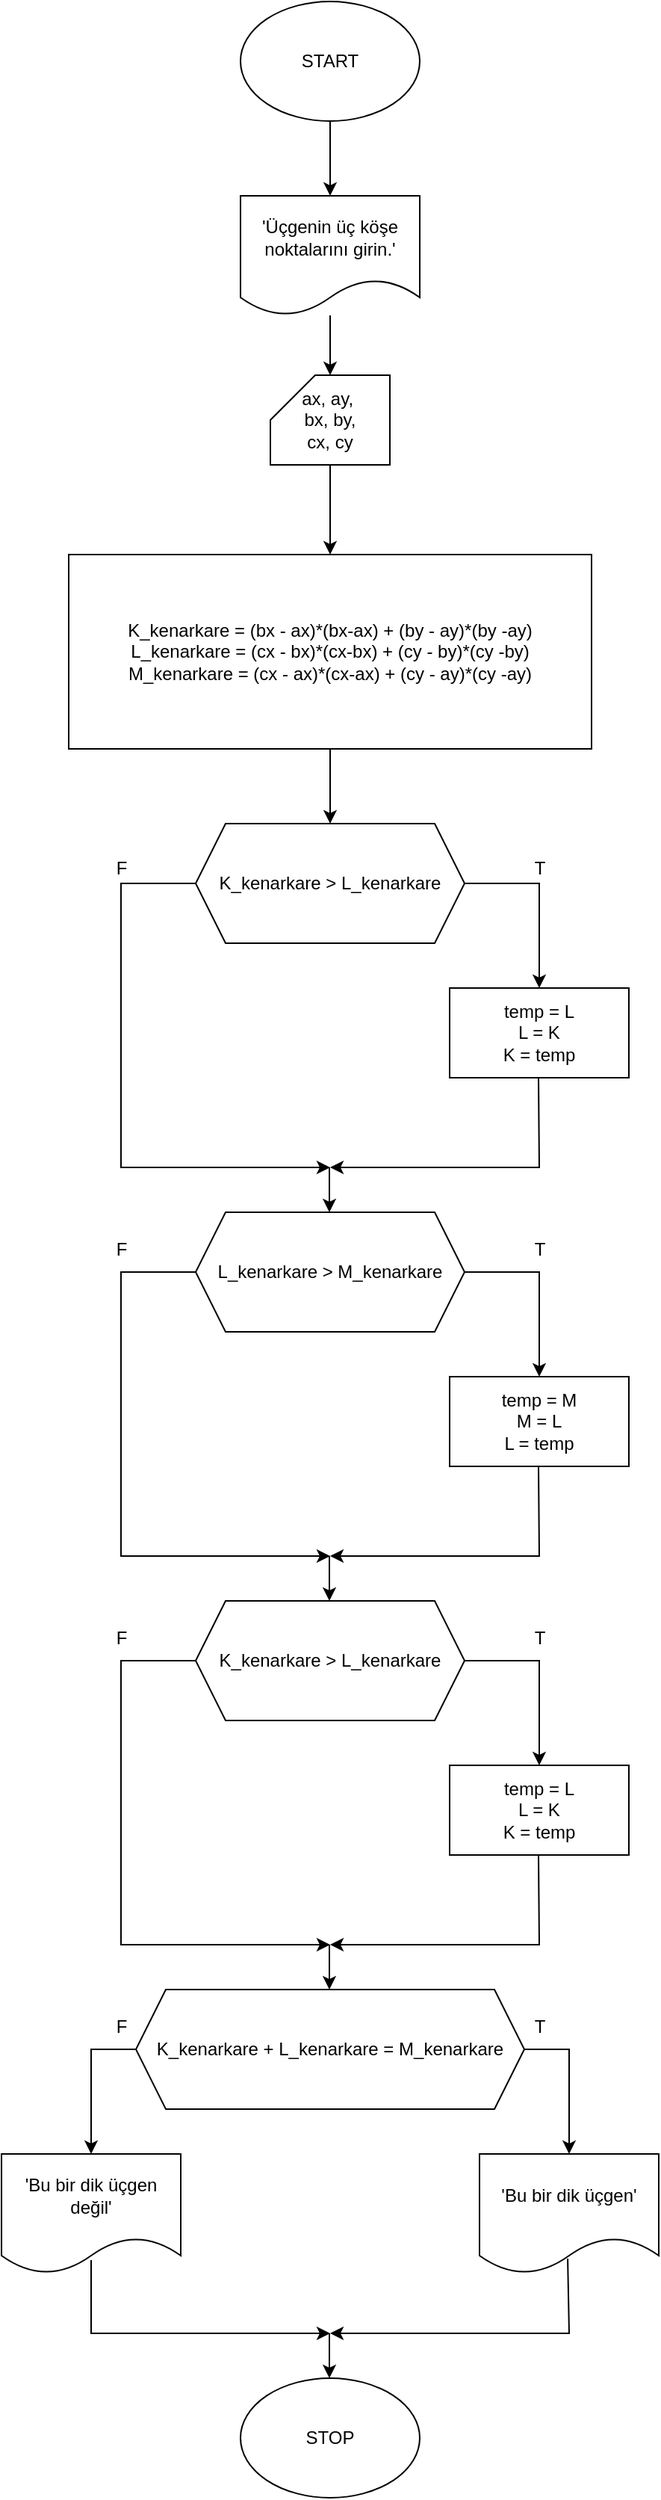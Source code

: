 <mxfile version="24.8.4">
  <diagram name="Sayfa -1" id="Qmo8c-_sBwXkGCvEZV47">
    <mxGraphModel dx="794" dy="494" grid="1" gridSize="10" guides="1" tooltips="1" connect="1" arrows="1" fold="1" page="1" pageScale="1" pageWidth="827" pageHeight="1169" math="0" shadow="0">
      <root>
        <mxCell id="0" />
        <mxCell id="1" parent="0" />
        <mxCell id="X72S2jsAQp75nGiJENON-3" value="" style="edgeStyle=orthogonalEdgeStyle;rounded=0;orthogonalLoop=1;jettySize=auto;html=1;" parent="1" source="X72S2jsAQp75nGiJENON-1" target="X72S2jsAQp75nGiJENON-2" edge="1">
          <mxGeometry relative="1" as="geometry" />
        </mxCell>
        <mxCell id="X72S2jsAQp75nGiJENON-1" value="&lt;div&gt;START&lt;/div&gt;" style="ellipse;whiteSpace=wrap;html=1;" parent="1" vertex="1">
          <mxGeometry x="380" y="20" width="120" height="80" as="geometry" />
        </mxCell>
        <mxCell id="X72S2jsAQp75nGiJENON-5" value="" style="edgeStyle=orthogonalEdgeStyle;rounded=0;orthogonalLoop=1;jettySize=auto;html=1;" parent="1" source="X72S2jsAQp75nGiJENON-2" target="X72S2jsAQp75nGiJENON-4" edge="1">
          <mxGeometry relative="1" as="geometry" />
        </mxCell>
        <mxCell id="X72S2jsAQp75nGiJENON-2" value="&#39;Üçgenin üç köşe noktalarını girin.&#39;" style="shape=document;whiteSpace=wrap;html=1;boundedLbl=1;" parent="1" vertex="1">
          <mxGeometry x="380" y="150" width="120" height="80" as="geometry" />
        </mxCell>
        <mxCell id="X72S2jsAQp75nGiJENON-7" value="" style="edgeStyle=orthogonalEdgeStyle;rounded=0;orthogonalLoop=1;jettySize=auto;html=1;" parent="1" source="X72S2jsAQp75nGiJENON-4" target="X72S2jsAQp75nGiJENON-6" edge="1">
          <mxGeometry relative="1" as="geometry" />
        </mxCell>
        <mxCell id="X72S2jsAQp75nGiJENON-4" value="&lt;div&gt;ax, ay,&amp;nbsp;&lt;/div&gt;&lt;div&gt;bx, by,&lt;/div&gt;&lt;div&gt;cx, cy&lt;br&gt;&lt;/div&gt;" style="shape=card;whiteSpace=wrap;html=1;" parent="1" vertex="1">
          <mxGeometry x="400" y="270" width="80" height="60" as="geometry" />
        </mxCell>
        <mxCell id="X72S2jsAQp75nGiJENON-9" value="" style="edgeStyle=orthogonalEdgeStyle;rounded=0;orthogonalLoop=1;jettySize=auto;html=1;" parent="1" source="X72S2jsAQp75nGiJENON-6" target="X72S2jsAQp75nGiJENON-8" edge="1">
          <mxGeometry relative="1" as="geometry" />
        </mxCell>
        <mxCell id="X72S2jsAQp75nGiJENON-6" value="&lt;div&gt;K_kenarkare = (bx - ax)*(bx-ax) + (by - ay)*(by -ay)&lt;/div&gt;&lt;div&gt;L_kenarkare = (cx - bx)*(cx-bx) + (cy - by)*(cy -by)&lt;/div&gt;&lt;div&gt;M_kenarkare = (cx - ax)*(cx-ax) + (cy - ay)*(cy -ay)&lt;/div&gt;" style="rounded=0;whiteSpace=wrap;html=1;" parent="1" vertex="1">
          <mxGeometry x="265" y="390" width="350" height="130" as="geometry" />
        </mxCell>
        <mxCell id="X72S2jsAQp75nGiJENON-10" value="" style="endArrow=classic;html=1;rounded=0;entryX=0.5;entryY=0;entryDx=0;entryDy=0;" parent="1" target="X72S2jsAQp75nGiJENON-11" edge="1">
          <mxGeometry width="50" height="50" relative="1" as="geometry">
            <mxPoint x="530" y="610" as="sourcePoint" />
            <mxPoint x="580" y="670" as="targetPoint" />
            <Array as="points">
              <mxPoint x="580" y="610" />
            </Array>
          </mxGeometry>
        </mxCell>
        <mxCell id="X72S2jsAQp75nGiJENON-11" value="&lt;div&gt;temp = L&lt;/div&gt;&lt;div&gt;L = K&lt;/div&gt;&lt;div&gt;K = temp&lt;br&gt;&lt;/div&gt;" style="rounded=0;whiteSpace=wrap;html=1;" parent="1" vertex="1">
          <mxGeometry x="520" y="680" width="120" height="60" as="geometry" />
        </mxCell>
        <mxCell id="X72S2jsAQp75nGiJENON-13" value="" style="endArrow=classic;html=1;rounded=0;" parent="1" edge="1">
          <mxGeometry width="50" height="50" relative="1" as="geometry">
            <mxPoint x="350" y="610" as="sourcePoint" />
            <mxPoint x="440" y="800" as="targetPoint" />
            <Array as="points">
              <mxPoint x="300" y="610" />
              <mxPoint x="300" y="800" />
            </Array>
          </mxGeometry>
        </mxCell>
        <mxCell id="X72S2jsAQp75nGiJENON-14" value="" style="endArrow=classic;html=1;rounded=0;" parent="1" target="X72S2jsAQp75nGiJENON-8" edge="1">
          <mxGeometry width="50" height="50" relative="1" as="geometry">
            <mxPoint x="370" y="640" as="sourcePoint" />
            <mxPoint x="420" y="590" as="targetPoint" />
          </mxGeometry>
        </mxCell>
        <mxCell id="X72S2jsAQp75nGiJENON-8" value="K_kenarkare &amp;gt; L_kenarkare" style="shape=hexagon;perimeter=hexagonPerimeter2;whiteSpace=wrap;html=1;fixedSize=1;" parent="1" vertex="1">
          <mxGeometry x="350" y="570" width="180" height="80" as="geometry" />
        </mxCell>
        <mxCell id="X72S2jsAQp75nGiJENON-15" value="" style="endArrow=classic;html=1;rounded=0;" parent="1" edge="1">
          <mxGeometry width="50" height="50" relative="1" as="geometry">
            <mxPoint x="579.5" y="740" as="sourcePoint" />
            <mxPoint x="440" y="800" as="targetPoint" />
            <Array as="points">
              <mxPoint x="580" y="800" />
            </Array>
          </mxGeometry>
        </mxCell>
        <mxCell id="X72S2jsAQp75nGiJENON-17" value="" style="endArrow=classic;html=1;rounded=0;" parent="1" edge="1">
          <mxGeometry width="50" height="50" relative="1" as="geometry">
            <mxPoint x="439.5" y="800" as="sourcePoint" />
            <mxPoint x="439.5" y="830" as="targetPoint" />
          </mxGeometry>
        </mxCell>
        <mxCell id="X72S2jsAQp75nGiJENON-18" value="" style="endArrow=classic;html=1;rounded=0;entryX=0.5;entryY=0;entryDx=0;entryDy=0;" parent="1" target="X72S2jsAQp75nGiJENON-19" edge="1">
          <mxGeometry width="50" height="50" relative="1" as="geometry">
            <mxPoint x="530" y="870" as="sourcePoint" />
            <mxPoint x="580" y="930" as="targetPoint" />
            <Array as="points">
              <mxPoint x="580" y="870" />
            </Array>
          </mxGeometry>
        </mxCell>
        <mxCell id="X72S2jsAQp75nGiJENON-19" value="&lt;div&gt;temp = M&lt;br&gt;&lt;/div&gt;&lt;div&gt;M = L&lt;br&gt;&lt;/div&gt;&lt;div&gt;L = temp&lt;br&gt;&lt;/div&gt;" style="rounded=0;whiteSpace=wrap;html=1;" parent="1" vertex="1">
          <mxGeometry x="520" y="940" width="120" height="60" as="geometry" />
        </mxCell>
        <mxCell id="X72S2jsAQp75nGiJENON-20" value="" style="endArrow=classic;html=1;rounded=0;" parent="1" edge="1">
          <mxGeometry width="50" height="50" relative="1" as="geometry">
            <mxPoint x="350" y="870" as="sourcePoint" />
            <mxPoint x="440" y="1060" as="targetPoint" />
            <Array as="points">
              <mxPoint x="300" y="870" />
              <mxPoint x="300" y="1060" />
            </Array>
          </mxGeometry>
        </mxCell>
        <mxCell id="X72S2jsAQp75nGiJENON-21" value="" style="endArrow=classic;html=1;rounded=0;" parent="1" target="X72S2jsAQp75nGiJENON-22" edge="1">
          <mxGeometry width="50" height="50" relative="1" as="geometry">
            <mxPoint x="370" y="900" as="sourcePoint" />
            <mxPoint x="420" y="850" as="targetPoint" />
          </mxGeometry>
        </mxCell>
        <mxCell id="X72S2jsAQp75nGiJENON-22" value="L_kenarkare &amp;gt; M_kenarkare" style="shape=hexagon;perimeter=hexagonPerimeter2;whiteSpace=wrap;html=1;fixedSize=1;" parent="1" vertex="1">
          <mxGeometry x="350" y="830" width="180" height="80" as="geometry" />
        </mxCell>
        <mxCell id="X72S2jsAQp75nGiJENON-23" value="" style="endArrow=classic;html=1;rounded=0;" parent="1" edge="1">
          <mxGeometry width="50" height="50" relative="1" as="geometry">
            <mxPoint x="579.5" y="1000" as="sourcePoint" />
            <mxPoint x="440" y="1060" as="targetPoint" />
            <Array as="points">
              <mxPoint x="580" y="1060" />
            </Array>
          </mxGeometry>
        </mxCell>
        <mxCell id="X72S2jsAQp75nGiJENON-24" value="" style="endArrow=classic;html=1;rounded=0;" parent="1" edge="1">
          <mxGeometry width="50" height="50" relative="1" as="geometry">
            <mxPoint x="439.5" y="1060" as="sourcePoint" />
            <mxPoint x="439.5" y="1090" as="targetPoint" />
          </mxGeometry>
        </mxCell>
        <mxCell id="X72S2jsAQp75nGiJENON-25" value="" style="endArrow=classic;html=1;rounded=0;entryX=0.5;entryY=0;entryDx=0;entryDy=0;" parent="1" target="X72S2jsAQp75nGiJENON-26" edge="1">
          <mxGeometry width="50" height="50" relative="1" as="geometry">
            <mxPoint x="530" y="1130" as="sourcePoint" />
            <mxPoint x="580" y="1190" as="targetPoint" />
            <Array as="points">
              <mxPoint x="580" y="1130" />
            </Array>
          </mxGeometry>
        </mxCell>
        <mxCell id="X72S2jsAQp75nGiJENON-26" value="&lt;div&gt;temp = L&lt;/div&gt;&lt;div&gt;L = K&lt;/div&gt;&lt;div&gt;K = temp&lt;br&gt;&lt;/div&gt;" style="rounded=0;whiteSpace=wrap;html=1;" parent="1" vertex="1">
          <mxGeometry x="520" y="1200" width="120" height="60" as="geometry" />
        </mxCell>
        <mxCell id="X72S2jsAQp75nGiJENON-27" value="" style="endArrow=classic;html=1;rounded=0;" parent="1" edge="1">
          <mxGeometry width="50" height="50" relative="1" as="geometry">
            <mxPoint x="350" y="1130" as="sourcePoint" />
            <mxPoint x="440" y="1320" as="targetPoint" />
            <Array as="points">
              <mxPoint x="300" y="1130" />
              <mxPoint x="300" y="1320" />
            </Array>
          </mxGeometry>
        </mxCell>
        <mxCell id="X72S2jsAQp75nGiJENON-28" value="" style="endArrow=classic;html=1;rounded=0;" parent="1" target="X72S2jsAQp75nGiJENON-29" edge="1">
          <mxGeometry width="50" height="50" relative="1" as="geometry">
            <mxPoint x="370" y="1160" as="sourcePoint" />
            <mxPoint x="420" y="1110" as="targetPoint" />
          </mxGeometry>
        </mxCell>
        <mxCell id="X72S2jsAQp75nGiJENON-29" value="K_kenarkare &amp;gt; L_kenarkare" style="shape=hexagon;perimeter=hexagonPerimeter2;whiteSpace=wrap;html=1;fixedSize=1;" parent="1" vertex="1">
          <mxGeometry x="350" y="1090" width="180" height="80" as="geometry" />
        </mxCell>
        <mxCell id="X72S2jsAQp75nGiJENON-30" value="" style="endArrow=classic;html=1;rounded=0;" parent="1" edge="1">
          <mxGeometry width="50" height="50" relative="1" as="geometry">
            <mxPoint x="579.5" y="1260" as="sourcePoint" />
            <mxPoint x="440" y="1320" as="targetPoint" />
            <Array as="points">
              <mxPoint x="580" y="1320" />
            </Array>
          </mxGeometry>
        </mxCell>
        <mxCell id="X72S2jsAQp75nGiJENON-31" value="" style="endArrow=classic;html=1;rounded=0;" parent="1" edge="1">
          <mxGeometry width="50" height="50" relative="1" as="geometry">
            <mxPoint x="439.5" y="1320" as="sourcePoint" />
            <mxPoint x="439.5" y="1350" as="targetPoint" />
          </mxGeometry>
        </mxCell>
        <mxCell id="X72S2jsAQp75nGiJENON-32" value="" style="endArrow=classic;html=1;rounded=0;entryX=0.5;entryY=0;entryDx=0;entryDy=0;" parent="1" edge="1" target="X72S2jsAQp75nGiJENON-39">
          <mxGeometry width="50" height="50" relative="1" as="geometry">
            <mxPoint x="530" y="1390" as="sourcePoint" />
            <mxPoint x="580" y="1460" as="targetPoint" />
            <Array as="points">
              <mxPoint x="600" y="1390" />
            </Array>
          </mxGeometry>
        </mxCell>
        <mxCell id="X72S2jsAQp75nGiJENON-34" value="" style="endArrow=classic;html=1;rounded=0;entryX=0.5;entryY=0;entryDx=0;entryDy=0;" parent="1" target="X72S2jsAQp75nGiJENON-40" edge="1">
          <mxGeometry width="50" height="50" relative="1" as="geometry">
            <mxPoint x="350" y="1390" as="sourcePoint" />
            <mxPoint x="300" y="1450" as="targetPoint" />
            <Array as="points">
              <mxPoint x="280" y="1390" />
            </Array>
          </mxGeometry>
        </mxCell>
        <mxCell id="X72S2jsAQp75nGiJENON-35" value="" style="endArrow=classic;html=1;rounded=0;" parent="1" target="X72S2jsAQp75nGiJENON-36" edge="1">
          <mxGeometry width="50" height="50" relative="1" as="geometry">
            <mxPoint x="370" y="1420" as="sourcePoint" />
            <mxPoint x="420" y="1370" as="targetPoint" />
          </mxGeometry>
        </mxCell>
        <mxCell id="X72S2jsAQp75nGiJENON-36" value="K_kenarkare + L_kenarkare = M_kenarkare" style="shape=hexagon;perimeter=hexagonPerimeter2;whiteSpace=wrap;html=1;fixedSize=1;" parent="1" vertex="1">
          <mxGeometry x="310" y="1350" width="260" height="80" as="geometry" />
        </mxCell>
        <mxCell id="X72S2jsAQp75nGiJENON-37" value="" style="endArrow=classic;html=1;rounded=0;exitX=0.492;exitY=0.875;exitDx=0;exitDy=0;exitPerimeter=0;" parent="1" edge="1" source="X72S2jsAQp75nGiJENON-39">
          <mxGeometry width="50" height="50" relative="1" as="geometry">
            <mxPoint x="600" y="1550" as="sourcePoint" />
            <mxPoint x="440" y="1580" as="targetPoint" />
            <Array as="points">
              <mxPoint x="600" y="1580" />
            </Array>
          </mxGeometry>
        </mxCell>
        <mxCell id="X72S2jsAQp75nGiJENON-38" value="" style="endArrow=classic;html=1;rounded=0;" parent="1" edge="1">
          <mxGeometry width="50" height="50" relative="1" as="geometry">
            <mxPoint x="439.5" y="1580" as="sourcePoint" />
            <mxPoint x="439.5" y="1610" as="targetPoint" />
          </mxGeometry>
        </mxCell>
        <mxCell id="X72S2jsAQp75nGiJENON-39" value="&#39;Bu bir dik üçgen&#39;" style="shape=document;whiteSpace=wrap;html=1;boundedLbl=1;" parent="1" vertex="1">
          <mxGeometry x="540" y="1460" width="120" height="80" as="geometry" />
        </mxCell>
        <mxCell id="X72S2jsAQp75nGiJENON-40" value="&#39;Bu bir dik üçgen değil&#39;" style="shape=document;whiteSpace=wrap;html=1;boundedLbl=1;" parent="1" vertex="1">
          <mxGeometry x="220" y="1460" width="120" height="80" as="geometry" />
        </mxCell>
        <mxCell id="X72S2jsAQp75nGiJENON-41" value="" style="endArrow=classic;html=1;rounded=0;exitX=0.5;exitY=0.888;exitDx=0;exitDy=0;exitPerimeter=0;" parent="1" source="X72S2jsAQp75nGiJENON-40" edge="1">
          <mxGeometry width="50" height="50" relative="1" as="geometry">
            <mxPoint x="300" y="1540" as="sourcePoint" />
            <mxPoint x="440" y="1580" as="targetPoint" />
            <Array as="points">
              <mxPoint x="280" y="1580" />
            </Array>
          </mxGeometry>
        </mxCell>
        <mxCell id="X72S2jsAQp75nGiJENON-42" value="T" style="text;html=1;align=center;verticalAlign=middle;resizable=0;points=[];autosize=1;strokeColor=none;fillColor=none;" parent="1" vertex="1">
          <mxGeometry x="565" y="585" width="30" height="30" as="geometry" />
        </mxCell>
        <mxCell id="X72S2jsAQp75nGiJENON-43" value="F" style="text;html=1;align=center;verticalAlign=middle;resizable=0;points=[];autosize=1;strokeColor=none;fillColor=none;" parent="1" vertex="1">
          <mxGeometry x="285" y="585" width="30" height="30" as="geometry" />
        </mxCell>
        <mxCell id="X72S2jsAQp75nGiJENON-44" value="T" style="text;html=1;align=center;verticalAlign=middle;resizable=0;points=[];autosize=1;strokeColor=none;fillColor=none;" parent="1" vertex="1">
          <mxGeometry x="565" y="1360" width="30" height="30" as="geometry" />
        </mxCell>
        <mxCell id="X72S2jsAQp75nGiJENON-45" value="T" style="text;html=1;align=center;verticalAlign=middle;resizable=0;points=[];autosize=1;strokeColor=none;fillColor=none;" parent="1" vertex="1">
          <mxGeometry x="565" y="1100" width="30" height="30" as="geometry" />
        </mxCell>
        <mxCell id="X72S2jsAQp75nGiJENON-46" value="T" style="text;html=1;align=center;verticalAlign=middle;resizable=0;points=[];autosize=1;strokeColor=none;fillColor=none;" parent="1" vertex="1">
          <mxGeometry x="565" y="840" width="30" height="30" as="geometry" />
        </mxCell>
        <mxCell id="X72S2jsAQp75nGiJENON-47" value="F" style="text;html=1;align=center;verticalAlign=middle;resizable=0;points=[];autosize=1;strokeColor=none;fillColor=none;" parent="1" vertex="1">
          <mxGeometry x="285" y="1360" width="30" height="30" as="geometry" />
        </mxCell>
        <mxCell id="X72S2jsAQp75nGiJENON-48" value="F" style="text;html=1;align=center;verticalAlign=middle;resizable=0;points=[];autosize=1;strokeColor=none;fillColor=none;" parent="1" vertex="1">
          <mxGeometry x="285" y="1100" width="30" height="30" as="geometry" />
        </mxCell>
        <mxCell id="X72S2jsAQp75nGiJENON-49" value="F" style="text;html=1;align=center;verticalAlign=middle;resizable=0;points=[];autosize=1;strokeColor=none;fillColor=none;" parent="1" vertex="1">
          <mxGeometry x="285" y="840" width="30" height="30" as="geometry" />
        </mxCell>
        <mxCell id="X72S2jsAQp75nGiJENON-50" value="STOP" style="ellipse;whiteSpace=wrap;html=1;" parent="1" vertex="1">
          <mxGeometry x="380" y="1610" width="120" height="80" as="geometry" />
        </mxCell>
      </root>
    </mxGraphModel>
  </diagram>
</mxfile>
